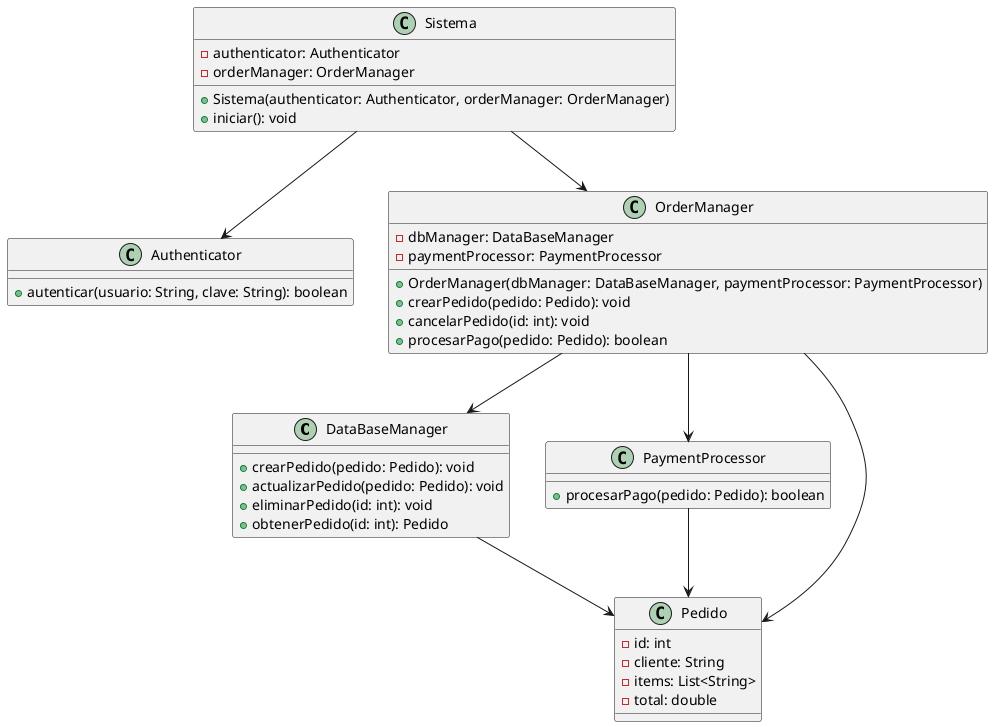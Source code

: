 @startuml

class DataBaseManager {
  +crearPedido(pedido: Pedido): void
  +actualizarPedido(pedido: Pedido): void
  +eliminarPedido(id: int): void
  +obtenerPedido(id: int): Pedido
}

class Authenticator {
  +autenticar(usuario: String, clave: String): boolean
}

class PaymentProcessor {
  +procesarPago(pedido: Pedido): boolean
}

class OrderManager {
  -dbManager: DataBaseManager
  -paymentProcessor: PaymentProcessor

  +OrderManager(dbManager: DataBaseManager, paymentProcessor: PaymentProcessor)
  +crearPedido(pedido: Pedido): void
  +cancelarPedido(id: int): void
  +procesarPago(pedido: Pedido): boolean
}

class Pedido {
  -id: int
  -cliente: String
  -items: List<String>
  -total: double
}

class Sistema {
  -authenticator: Authenticator
  -orderManager: OrderManager

  +Sistema(authenticator: Authenticator, orderManager: OrderManager)
  +iniciar(): void
}

Sistema --> Authenticator
Sistema --> OrderManager
OrderManager --> DataBaseManager
OrderManager --> PaymentProcessor
OrderManager --> Pedido
DataBaseManager --> Pedido
PaymentProcessor --> Pedido

@enduml
